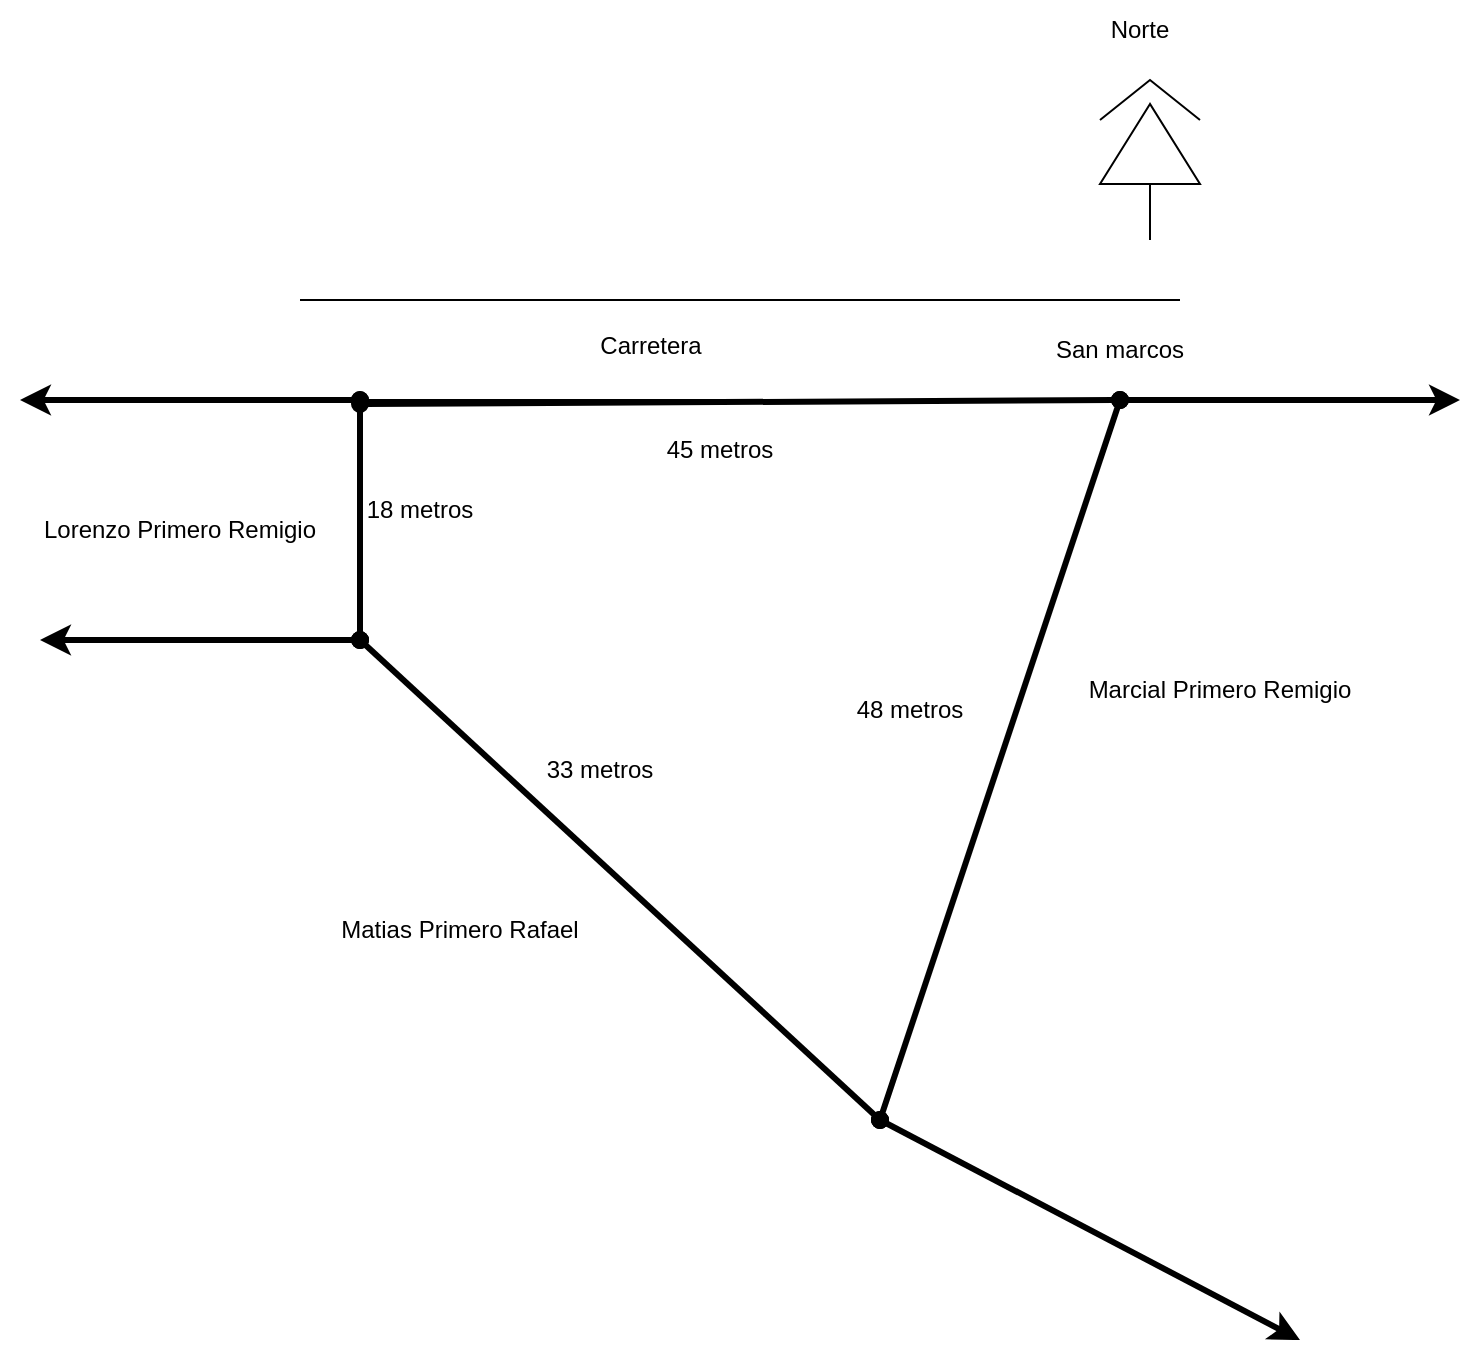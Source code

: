 <mxfile version="23.1.2" type="github">
  <diagram name="Página-1" id="nFpyrjnZdd-oJNSMOctl">
    <mxGraphModel dx="1242" dy="821" grid="1" gridSize="10" guides="1" tooltips="1" connect="1" arrows="1" fold="1" page="1" pageScale="1" pageWidth="850" pageHeight="1100" math="0" shadow="0">
      <root>
        <mxCell id="0" />
        <mxCell id="1" parent="0" />
        <mxCell id="xhCVFTn-oG7j5q-j1_tC-1" value="" style="endArrow=none;html=1;rounded=0;" edge="1" parent="1">
          <mxGeometry width="50" height="50" relative="1" as="geometry">
            <mxPoint x="150" y="310" as="sourcePoint" />
            <mxPoint x="590" y="310" as="targetPoint" />
          </mxGeometry>
        </mxCell>
        <mxCell id="xhCVFTn-oG7j5q-j1_tC-2" value="" style="endArrow=none;html=1;rounded=0;" edge="1" parent="1">
          <mxGeometry width="50" height="50" relative="1" as="geometry">
            <mxPoint x="150" y="260" as="sourcePoint" />
            <mxPoint x="590" y="260" as="targetPoint" />
          </mxGeometry>
        </mxCell>
        <mxCell id="xhCVFTn-oG7j5q-j1_tC-3" value="Carretera" style="text;html=1;align=center;verticalAlign=middle;resizable=0;points=[];autosize=1;strokeColor=none;fillColor=none;" vertex="1" parent="1">
          <mxGeometry x="290" y="268" width="70" height="30" as="geometry" />
        </mxCell>
        <mxCell id="xhCVFTn-oG7j5q-j1_tC-4" value="San marcos" style="text;html=1;strokeColor=none;fillColor=none;align=center;verticalAlign=middle;whiteSpace=wrap;rounded=0;" vertex="1" parent="1">
          <mxGeometry x="510" y="270" width="100" height="30" as="geometry" />
        </mxCell>
        <mxCell id="xhCVFTn-oG7j5q-j1_tC-5" value="" style="endArrow=oval;html=1;rounded=0;strokeWidth=3;startArrow=oval;startFill=1;endFill=1;" edge="1" parent="1">
          <mxGeometry width="50" height="50" relative="1" as="geometry">
            <mxPoint x="180" y="312" as="sourcePoint" />
            <mxPoint x="560" y="310" as="targetPoint" />
          </mxGeometry>
        </mxCell>
        <mxCell id="xhCVFTn-oG7j5q-j1_tC-6" value="45 metros" style="text;html=1;strokeColor=none;fillColor=none;align=center;verticalAlign=middle;whiteSpace=wrap;rounded=0;" vertex="1" parent="1">
          <mxGeometry x="330" y="320" width="60" height="30" as="geometry" />
        </mxCell>
        <mxCell id="xhCVFTn-oG7j5q-j1_tC-7" value="" style="shape=mxgraph.pid.vessels.vent_(cover);html=1;pointerEvents=1;align=center;verticalLabelPosition=bottom;verticalAlign=top;dashed=0;" vertex="1" parent="1">
          <mxGeometry x="550" y="150" width="50" height="80" as="geometry" />
        </mxCell>
        <mxCell id="xhCVFTn-oG7j5q-j1_tC-8" value="Norte" style="text;html=1;strokeColor=none;fillColor=none;align=center;verticalAlign=middle;whiteSpace=wrap;rounded=0;" vertex="1" parent="1">
          <mxGeometry x="540" y="110" width="60" height="30" as="geometry" />
        </mxCell>
        <mxCell id="xhCVFTn-oG7j5q-j1_tC-10" value="" style="endArrow=oval;html=1;rounded=0;strokeWidth=3;startArrow=oval;startFill=1;endFill=1;" edge="1" parent="1">
          <mxGeometry width="50" height="50" relative="1" as="geometry">
            <mxPoint x="440" y="670" as="sourcePoint" />
            <mxPoint x="560" y="310" as="targetPoint" />
          </mxGeometry>
        </mxCell>
        <mxCell id="xhCVFTn-oG7j5q-j1_tC-11" value="48 metros" style="text;html=1;strokeColor=none;fillColor=none;align=center;verticalAlign=middle;whiteSpace=wrap;rounded=0;" vertex="1" parent="1">
          <mxGeometry x="425" y="450" width="60" height="30" as="geometry" />
        </mxCell>
        <mxCell id="xhCVFTn-oG7j5q-j1_tC-12" value="" style="endArrow=oval;html=1;rounded=0;strokeWidth=3;startArrow=oval;startFill=1;endFill=1;" edge="1" parent="1">
          <mxGeometry width="50" height="50" relative="1" as="geometry">
            <mxPoint x="440" y="670" as="sourcePoint" />
            <mxPoint x="180" y="430" as="targetPoint" />
          </mxGeometry>
        </mxCell>
        <mxCell id="xhCVFTn-oG7j5q-j1_tC-13" value="33 metros" style="text;html=1;strokeColor=none;fillColor=none;align=center;verticalAlign=middle;whiteSpace=wrap;rounded=0;" vertex="1" parent="1">
          <mxGeometry x="270" y="480" width="60" height="30" as="geometry" />
        </mxCell>
        <mxCell id="xhCVFTn-oG7j5q-j1_tC-14" value="" style="endArrow=oval;html=1;rounded=0;strokeWidth=3;startArrow=oval;startFill=1;endFill=1;" edge="1" parent="1">
          <mxGeometry width="50" height="50" relative="1" as="geometry">
            <mxPoint x="180" y="310" as="sourcePoint" />
            <mxPoint x="180" y="430" as="targetPoint" />
          </mxGeometry>
        </mxCell>
        <mxCell id="xhCVFTn-oG7j5q-j1_tC-15" value="18 metros" style="text;html=1;strokeColor=none;fillColor=none;align=center;verticalAlign=middle;whiteSpace=wrap;rounded=0;" vertex="1" parent="1">
          <mxGeometry x="180" y="350" width="60" height="30" as="geometry" />
        </mxCell>
        <mxCell id="xhCVFTn-oG7j5q-j1_tC-16" value="Marcial Primero Remigio" style="text;html=1;strokeColor=none;fillColor=none;align=center;verticalAlign=middle;whiteSpace=wrap;rounded=0;" vertex="1" parent="1">
          <mxGeometry x="540" y="440" width="140" height="30" as="geometry" />
        </mxCell>
        <mxCell id="xhCVFTn-oG7j5q-j1_tC-17" value="Lorenzo Primero Remigio" style="text;html=1;strokeColor=none;fillColor=none;align=center;verticalAlign=middle;whiteSpace=wrap;rounded=0;" vertex="1" parent="1">
          <mxGeometry x="20" y="360" width="140" height="30" as="geometry" />
        </mxCell>
        <mxCell id="xhCVFTn-oG7j5q-j1_tC-18" value="Matias Primero Rafael" style="text;html=1;strokeColor=none;fillColor=none;align=center;verticalAlign=middle;whiteSpace=wrap;rounded=0;" vertex="1" parent="1">
          <mxGeometry x="160" y="560" width="140" height="30" as="geometry" />
        </mxCell>
        <mxCell id="xhCVFTn-oG7j5q-j1_tC-19" value="" style="endArrow=classic;html=1;rounded=0;strokeWidth=3;startArrow=oval;startFill=1;endFill=1;" edge="1" parent="1">
          <mxGeometry width="50" height="50" relative="1" as="geometry">
            <mxPoint x="440" y="670" as="sourcePoint" />
            <mxPoint x="650" y="780" as="targetPoint" />
          </mxGeometry>
        </mxCell>
        <mxCell id="xhCVFTn-oG7j5q-j1_tC-20" value="" style="endArrow=oval;html=1;rounded=0;strokeWidth=3;startArrow=classic;startFill=1;endFill=1;" edge="1" parent="1">
          <mxGeometry width="50" height="50" relative="1" as="geometry">
            <mxPoint x="20" y="430" as="sourcePoint" />
            <mxPoint x="180" y="430" as="targetPoint" />
          </mxGeometry>
        </mxCell>
        <mxCell id="xhCVFTn-oG7j5q-j1_tC-21" value="" style="endArrow=classic;html=1;rounded=0;strokeWidth=3;startArrow=oval;startFill=1;endFill=1;" edge="1" parent="1">
          <mxGeometry width="50" height="50" relative="1" as="geometry">
            <mxPoint x="560" y="310" as="sourcePoint" />
            <mxPoint x="730" y="310" as="targetPoint" />
          </mxGeometry>
        </mxCell>
        <mxCell id="xhCVFTn-oG7j5q-j1_tC-22" value="" style="endArrow=oval;html=1;rounded=0;strokeWidth=3;startArrow=classic;startFill=1;endFill=1;" edge="1" parent="1">
          <mxGeometry width="50" height="50" relative="1" as="geometry">
            <mxPoint x="10" y="310" as="sourcePoint" />
            <mxPoint x="180" y="310" as="targetPoint" />
          </mxGeometry>
        </mxCell>
      </root>
    </mxGraphModel>
  </diagram>
</mxfile>
